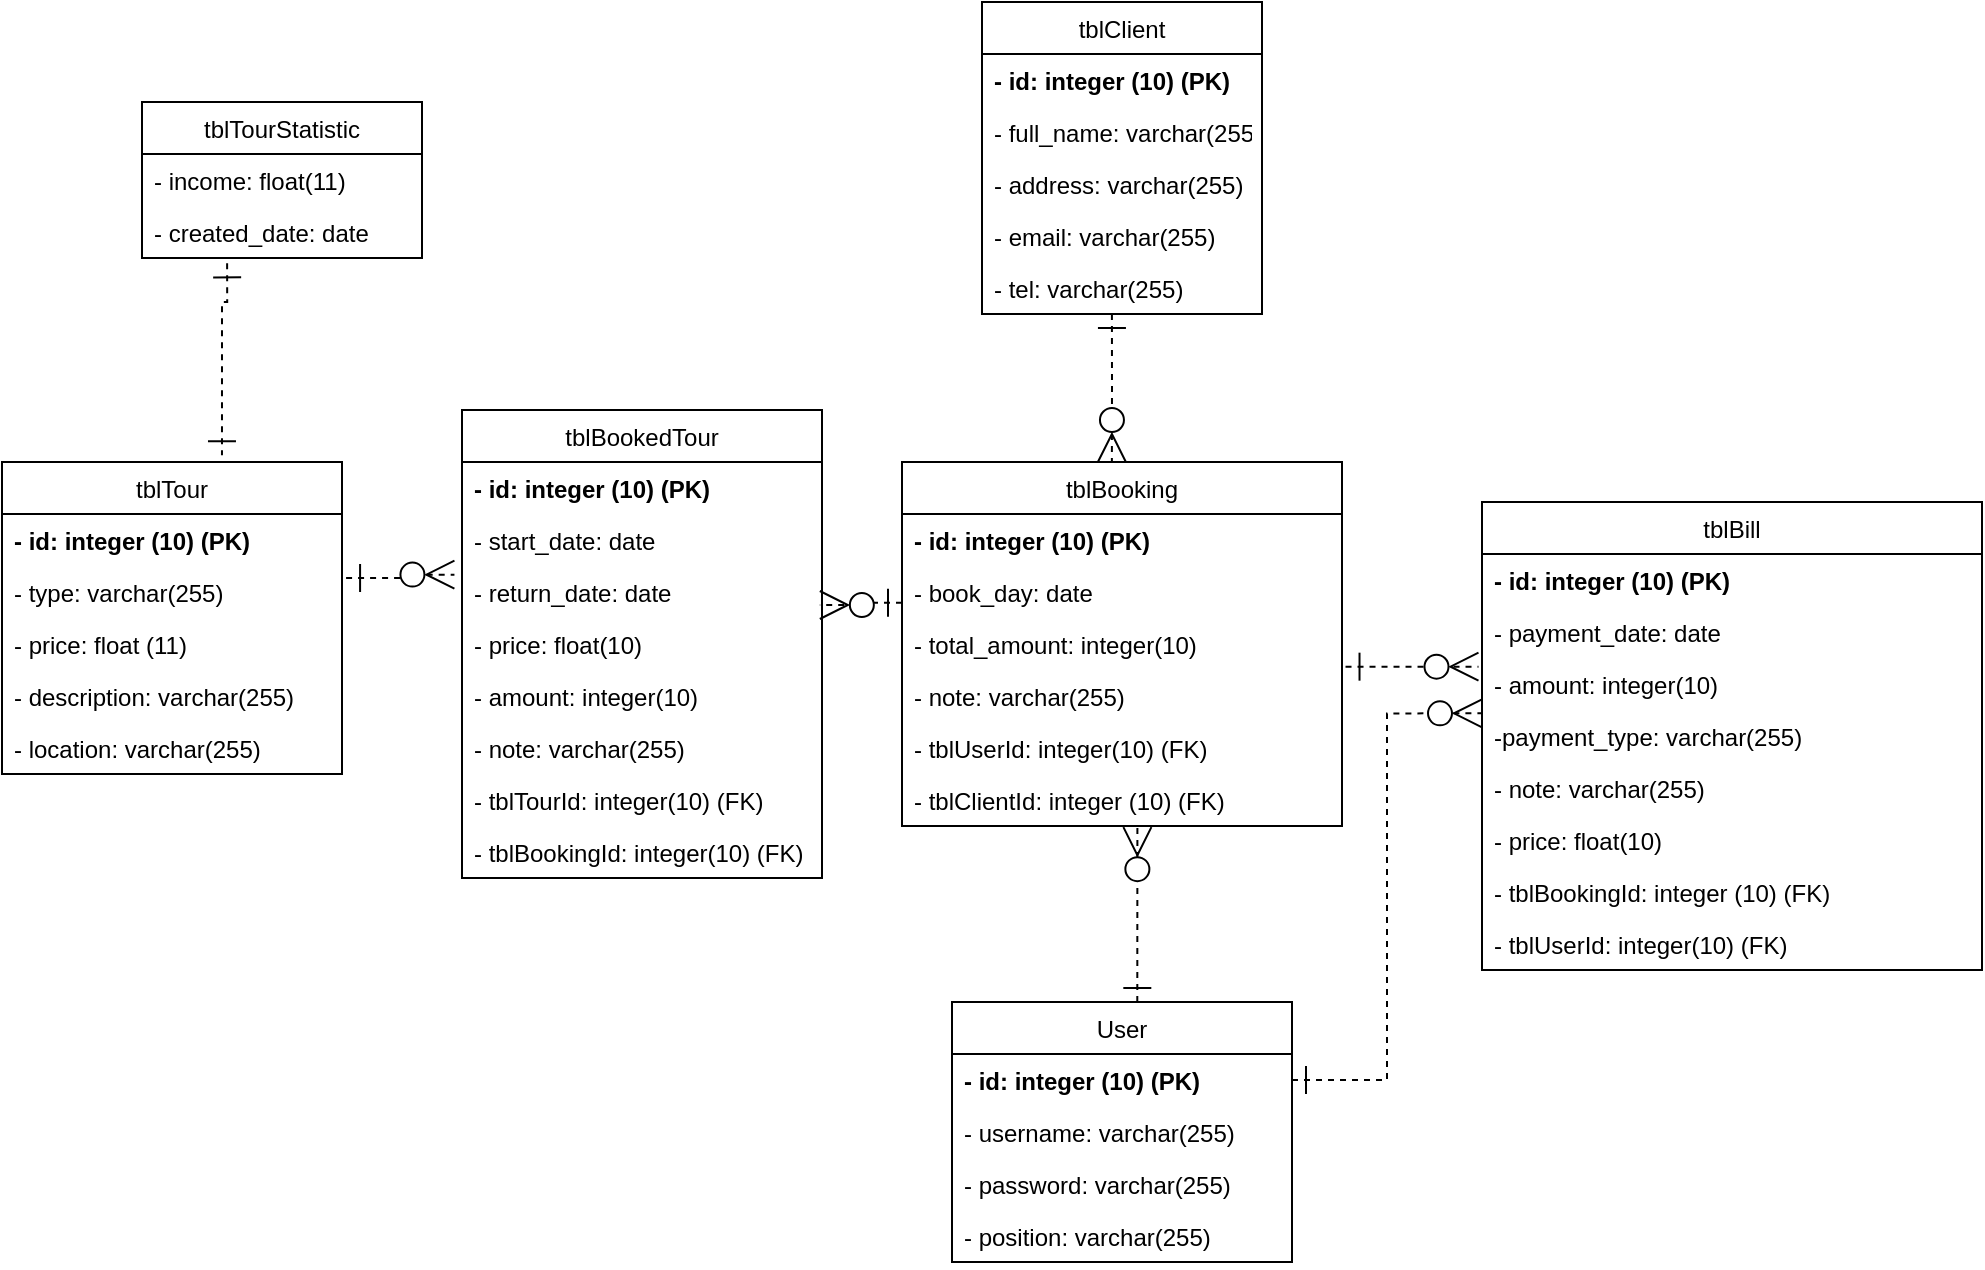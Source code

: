 <mxfile version="14.6.10" type="github">
  <diagram id="gys28ADMSe7vnVQDWKgh" name="Page-1">
    <mxGraphModel dx="1185" dy="621" grid="1" gridSize="10" guides="1" tooltips="1" connect="1" arrows="1" fold="1" page="1" pageScale="1" pageWidth="850" pageHeight="1100" math="0" shadow="0">
      <root>
        <mxCell id="0" />
        <mxCell id="1" parent="0" />
        <mxCell id="QfVgs8F6MnPGC0xmP2LL-1" value="tblClient" style="swimlane;fontStyle=0;childLayout=stackLayout;horizontal=1;startSize=26;fillColor=none;horizontalStack=0;resizeParent=1;resizeParentMax=0;resizeLast=0;collapsible=1;marginBottom=0;" parent="1" vertex="1">
          <mxGeometry x="610" y="60" width="140" height="156" as="geometry" />
        </mxCell>
        <mxCell id="QfVgs8F6MnPGC0xmP2LL-2" value="- id: integer (10) (PK)" style="text;strokeColor=none;fillColor=none;align=left;verticalAlign=top;spacingLeft=4;spacingRight=4;overflow=hidden;rotatable=0;points=[[0,0.5],[1,0.5]];portConstraint=eastwest;fontStyle=1" parent="QfVgs8F6MnPGC0xmP2LL-1" vertex="1">
          <mxGeometry y="26" width="140" height="26" as="geometry" />
        </mxCell>
        <mxCell id="QfVgs8F6MnPGC0xmP2LL-3" value="- full_name: varchar(255)&#xa;" style="text;strokeColor=none;fillColor=none;align=left;verticalAlign=top;spacingLeft=4;spacingRight=4;overflow=hidden;rotatable=0;points=[[0,0.5],[1,0.5]];portConstraint=eastwest;" parent="QfVgs8F6MnPGC0xmP2LL-1" vertex="1">
          <mxGeometry y="52" width="140" height="26" as="geometry" />
        </mxCell>
        <mxCell id="QfVgs8F6MnPGC0xmP2LL-4" value="- address: varchar(255)" style="text;strokeColor=none;fillColor=none;align=left;verticalAlign=top;spacingLeft=4;spacingRight=4;overflow=hidden;rotatable=0;points=[[0,0.5],[1,0.5]];portConstraint=eastwest;" parent="QfVgs8F6MnPGC0xmP2LL-1" vertex="1">
          <mxGeometry y="78" width="140" height="26" as="geometry" />
        </mxCell>
        <mxCell id="QfVgs8F6MnPGC0xmP2LL-5" value="- email: varchar(255)" style="text;strokeColor=none;fillColor=none;align=left;verticalAlign=top;spacingLeft=4;spacingRight=4;overflow=hidden;rotatable=0;points=[[0,0.5],[1,0.5]];portConstraint=eastwest;" parent="QfVgs8F6MnPGC0xmP2LL-1" vertex="1">
          <mxGeometry y="104" width="140" height="26" as="geometry" />
        </mxCell>
        <mxCell id="QfVgs8F6MnPGC0xmP2LL-6" value="- tel: varchar(255)" style="text;strokeColor=none;fillColor=none;align=left;verticalAlign=top;spacingLeft=4;spacingRight=4;overflow=hidden;rotatable=0;points=[[0,0.5],[1,0.5]];portConstraint=eastwest;" parent="QfVgs8F6MnPGC0xmP2LL-1" vertex="1">
          <mxGeometry y="130" width="140" height="26" as="geometry" />
        </mxCell>
        <mxCell id="QfVgs8F6MnPGC0xmP2LL-7" value="tblTour" style="swimlane;fontStyle=0;childLayout=stackLayout;horizontal=1;startSize=26;fillColor=none;horizontalStack=0;resizeParent=1;resizeParentMax=0;resizeLast=0;collapsible=1;marginBottom=0;" parent="1" vertex="1">
          <mxGeometry x="120" y="290" width="170" height="156" as="geometry" />
        </mxCell>
        <mxCell id="QfVgs8F6MnPGC0xmP2LL-8" value="- id: integer (10) (PK)" style="text;strokeColor=none;fillColor=none;align=left;verticalAlign=top;spacingLeft=4;spacingRight=4;overflow=hidden;rotatable=0;points=[[0,0.5],[1,0.5]];portConstraint=eastwest;fontStyle=1" parent="QfVgs8F6MnPGC0xmP2LL-7" vertex="1">
          <mxGeometry y="26" width="170" height="26" as="geometry" />
        </mxCell>
        <mxCell id="QfVgs8F6MnPGC0xmP2LL-9" value="- type: varchar(255)" style="text;strokeColor=none;fillColor=none;align=left;verticalAlign=top;spacingLeft=4;spacingRight=4;overflow=hidden;rotatable=0;points=[[0,0.5],[1,0.5]];portConstraint=eastwest;" parent="QfVgs8F6MnPGC0xmP2LL-7" vertex="1">
          <mxGeometry y="52" width="170" height="26" as="geometry" />
        </mxCell>
        <mxCell id="QfVgs8F6MnPGC0xmP2LL-10" value="- price: float (11)" style="text;strokeColor=none;fillColor=none;align=left;verticalAlign=top;spacingLeft=4;spacingRight=4;overflow=hidden;rotatable=0;points=[[0,0.5],[1,0.5]];portConstraint=eastwest;" parent="QfVgs8F6MnPGC0xmP2LL-7" vertex="1">
          <mxGeometry y="78" width="170" height="26" as="geometry" />
        </mxCell>
        <mxCell id="QfVgs8F6MnPGC0xmP2LL-11" value="- description: varchar(255)" style="text;strokeColor=none;fillColor=none;align=left;verticalAlign=top;spacingLeft=4;spacingRight=4;overflow=hidden;rotatable=0;points=[[0,0.5],[1,0.5]];portConstraint=eastwest;" parent="QfVgs8F6MnPGC0xmP2LL-7" vertex="1">
          <mxGeometry y="104" width="170" height="26" as="geometry" />
        </mxCell>
        <mxCell id="QfVgs8F6MnPGC0xmP2LL-12" value="- location: varchar(255)" style="text;strokeColor=none;fillColor=none;align=left;verticalAlign=top;spacingLeft=4;spacingRight=4;overflow=hidden;rotatable=0;points=[[0,0.5],[1,0.5]];portConstraint=eastwest;" parent="QfVgs8F6MnPGC0xmP2LL-7" vertex="1">
          <mxGeometry y="130" width="170" height="26" as="geometry" />
        </mxCell>
        <mxCell id="wv53nOrqIjGvu9n16P8K-1" value="tblTourStatistic" style="swimlane;fontStyle=0;childLayout=stackLayout;horizontal=1;startSize=26;fillColor=none;horizontalStack=0;resizeParent=1;resizeParentMax=0;resizeLast=0;collapsible=1;marginBottom=0;" parent="1" vertex="1">
          <mxGeometry x="190" y="110" width="140" height="78" as="geometry" />
        </mxCell>
        <mxCell id="wv53nOrqIjGvu9n16P8K-2" value="- income: float(11)" style="text;strokeColor=none;fillColor=none;align=left;verticalAlign=top;spacingLeft=4;spacingRight=4;overflow=hidden;rotatable=0;points=[[0,0.5],[1,0.5]];portConstraint=eastwest;" parent="wv53nOrqIjGvu9n16P8K-1" vertex="1">
          <mxGeometry y="26" width="140" height="26" as="geometry" />
        </mxCell>
        <mxCell id="wv53nOrqIjGvu9n16P8K-3" value="- created_date: date" style="text;strokeColor=none;fillColor=none;align=left;verticalAlign=top;spacingLeft=4;spacingRight=4;overflow=hidden;rotatable=0;points=[[0,0.5],[1,0.5]];portConstraint=eastwest;" parent="wv53nOrqIjGvu9n16P8K-1" vertex="1">
          <mxGeometry y="52" width="140" height="26" as="geometry" />
        </mxCell>
        <mxCell id="wv53nOrqIjGvu9n16P8K-5" value="tblBookedTour" style="swimlane;fontStyle=0;childLayout=stackLayout;horizontal=1;startSize=26;fillColor=none;horizontalStack=0;resizeParent=1;resizeParentMax=0;resizeLast=0;collapsible=1;marginBottom=0;" parent="1" vertex="1">
          <mxGeometry x="350" y="264" width="180" height="234" as="geometry" />
        </mxCell>
        <mxCell id="wv53nOrqIjGvu9n16P8K-6" value="- id: integer (10) (PK)" style="text;strokeColor=none;fillColor=none;align=left;verticalAlign=top;spacingLeft=4;spacingRight=4;overflow=hidden;rotatable=0;points=[[0,0.5],[1,0.5]];portConstraint=eastwest;fontStyle=1" parent="wv53nOrqIjGvu9n16P8K-5" vertex="1">
          <mxGeometry y="26" width="180" height="26" as="geometry" />
        </mxCell>
        <mxCell id="wv53nOrqIjGvu9n16P8K-7" value="- start_date: date" style="text;strokeColor=none;fillColor=none;align=left;verticalAlign=top;spacingLeft=4;spacingRight=4;overflow=hidden;rotatable=0;points=[[0,0.5],[1,0.5]];portConstraint=eastwest;" parent="wv53nOrqIjGvu9n16P8K-5" vertex="1">
          <mxGeometry y="52" width="180" height="26" as="geometry" />
        </mxCell>
        <mxCell id="wv53nOrqIjGvu9n16P8K-8" value="- return_date: date" style="text;strokeColor=none;fillColor=none;align=left;verticalAlign=top;spacingLeft=4;spacingRight=4;overflow=hidden;rotatable=0;points=[[0,0.5],[1,0.5]];portConstraint=eastwest;" parent="wv53nOrqIjGvu9n16P8K-5" vertex="1">
          <mxGeometry y="78" width="180" height="26" as="geometry" />
        </mxCell>
        <mxCell id="wv53nOrqIjGvu9n16P8K-9" value="- price: float(10)" style="text;strokeColor=none;fillColor=none;align=left;verticalAlign=top;spacingLeft=4;spacingRight=4;overflow=hidden;rotatable=0;points=[[0,0.5],[1,0.5]];portConstraint=eastwest;" parent="wv53nOrqIjGvu9n16P8K-5" vertex="1">
          <mxGeometry y="104" width="180" height="26" as="geometry" />
        </mxCell>
        <mxCell id="wv53nOrqIjGvu9n16P8K-10" value="- amount: integer(10)" style="text;strokeColor=none;fillColor=none;align=left;verticalAlign=top;spacingLeft=4;spacingRight=4;overflow=hidden;rotatable=0;points=[[0,0.5],[1,0.5]];portConstraint=eastwest;" parent="wv53nOrqIjGvu9n16P8K-5" vertex="1">
          <mxGeometry y="130" width="180" height="26" as="geometry" />
        </mxCell>
        <mxCell id="wv53nOrqIjGvu9n16P8K-11" value="- note: varchar(255)" style="text;strokeColor=none;fillColor=none;align=left;verticalAlign=top;spacingLeft=4;spacingRight=4;overflow=hidden;rotatable=0;points=[[0,0.5],[1,0.5]];portConstraint=eastwest;" parent="wv53nOrqIjGvu9n16P8K-5" vertex="1">
          <mxGeometry y="156" width="180" height="26" as="geometry" />
        </mxCell>
        <mxCell id="wv53nOrqIjGvu9n16P8K-12" value="- tblTourId: integer(10) (FK)" style="text;strokeColor=none;fillColor=none;align=left;verticalAlign=top;spacingLeft=4;spacingRight=4;overflow=hidden;rotatable=0;points=[[0,0.5],[1,0.5]];portConstraint=eastwest;" parent="wv53nOrqIjGvu9n16P8K-5" vertex="1">
          <mxGeometry y="182" width="180" height="26" as="geometry" />
        </mxCell>
        <mxCell id="wv53nOrqIjGvu9n16P8K-30" value="- tblBookingId: integer(10) (FK)" style="text;strokeColor=none;fillColor=none;align=left;verticalAlign=top;spacingLeft=4;spacingRight=4;overflow=hidden;rotatable=0;points=[[0,0.5],[1,0.5]];portConstraint=eastwest;" parent="wv53nOrqIjGvu9n16P8K-5" vertex="1">
          <mxGeometry y="208" width="180" height="26" as="geometry" />
        </mxCell>
        <mxCell id="wv53nOrqIjGvu9n16P8K-13" value="tblBooking" style="swimlane;fontStyle=0;childLayout=stackLayout;horizontal=1;startSize=26;fillColor=none;horizontalStack=0;resizeParent=1;resizeParentMax=0;resizeLast=0;collapsible=1;marginBottom=0;" parent="1" vertex="1">
          <mxGeometry x="570" y="290" width="220" height="182" as="geometry" />
        </mxCell>
        <mxCell id="wv53nOrqIjGvu9n16P8K-14" value="- id: integer (10) (PK)" style="text;strokeColor=none;fillColor=none;align=left;verticalAlign=top;spacingLeft=4;spacingRight=4;overflow=hidden;rotatable=0;points=[[0,0.5],[1,0.5]];portConstraint=eastwest;fontStyle=1" parent="wv53nOrqIjGvu9n16P8K-13" vertex="1">
          <mxGeometry y="26" width="220" height="26" as="geometry" />
        </mxCell>
        <mxCell id="wv53nOrqIjGvu9n16P8K-15" value="- book_day: date" style="text;strokeColor=none;fillColor=none;align=left;verticalAlign=top;spacingLeft=4;spacingRight=4;overflow=hidden;rotatable=0;points=[[0,0.5],[1,0.5]];portConstraint=eastwest;" parent="wv53nOrqIjGvu9n16P8K-13" vertex="1">
          <mxGeometry y="52" width="220" height="26" as="geometry" />
        </mxCell>
        <mxCell id="wv53nOrqIjGvu9n16P8K-16" value="- total_amount: integer(10)" style="text;strokeColor=none;fillColor=none;align=left;verticalAlign=top;spacingLeft=4;spacingRight=4;overflow=hidden;rotatable=0;points=[[0,0.5],[1,0.5]];portConstraint=eastwest;" parent="wv53nOrqIjGvu9n16P8K-13" vertex="1">
          <mxGeometry y="78" width="220" height="26" as="geometry" />
        </mxCell>
        <mxCell id="wv53nOrqIjGvu9n16P8K-17" value="- note: varchar(255)" style="text;strokeColor=none;fillColor=none;align=left;verticalAlign=top;spacingLeft=4;spacingRight=4;overflow=hidden;rotatable=0;points=[[0,0.5],[1,0.5]];portConstraint=eastwest;" parent="wv53nOrqIjGvu9n16P8K-13" vertex="1">
          <mxGeometry y="104" width="220" height="26" as="geometry" />
        </mxCell>
        <mxCell id="wv53nOrqIjGvu9n16P8K-38" value="- tblUserId: integer(10) (FK)" style="text;strokeColor=none;fillColor=none;align=left;verticalAlign=top;spacingLeft=4;spacingRight=4;overflow=hidden;rotatable=0;points=[[0,0.5],[1,0.5]];portConstraint=eastwest;" parent="wv53nOrqIjGvu9n16P8K-13" vertex="1">
          <mxGeometry y="130" width="220" height="26" as="geometry" />
        </mxCell>
        <mxCell id="wv53nOrqIjGvu9n16P8K-39" value="- tblClientId: integer (10) (FK)" style="text;strokeColor=none;fillColor=none;align=left;verticalAlign=top;spacingLeft=4;spacingRight=4;overflow=hidden;rotatable=0;points=[[0,0.5],[1,0.5]];portConstraint=eastwest;" parent="wv53nOrqIjGvu9n16P8K-13" vertex="1">
          <mxGeometry y="156" width="220" height="26" as="geometry" />
        </mxCell>
        <mxCell id="wv53nOrqIjGvu9n16P8K-18" value="tblBill" style="swimlane;fontStyle=0;childLayout=stackLayout;horizontal=1;startSize=26;fillColor=none;horizontalStack=0;resizeParent=1;resizeParentMax=0;resizeLast=0;collapsible=1;marginBottom=0;" parent="1" vertex="1">
          <mxGeometry x="860" y="310" width="250" height="234" as="geometry" />
        </mxCell>
        <mxCell id="wv53nOrqIjGvu9n16P8K-19" value="- id: integer (10) (PK)" style="text;strokeColor=none;fillColor=none;align=left;verticalAlign=top;spacingLeft=4;spacingRight=4;overflow=hidden;rotatable=0;points=[[0,0.5],[1,0.5]];portConstraint=eastwest;fontStyle=1" parent="wv53nOrqIjGvu9n16P8K-18" vertex="1">
          <mxGeometry y="26" width="250" height="26" as="geometry" />
        </mxCell>
        <mxCell id="wv53nOrqIjGvu9n16P8K-20" value="- payment_date: date" style="text;strokeColor=none;fillColor=none;align=left;verticalAlign=top;spacingLeft=4;spacingRight=4;overflow=hidden;rotatable=0;points=[[0,0.5],[1,0.5]];portConstraint=eastwest;" parent="wv53nOrqIjGvu9n16P8K-18" vertex="1">
          <mxGeometry y="52" width="250" height="26" as="geometry" />
        </mxCell>
        <mxCell id="wv53nOrqIjGvu9n16P8K-21" value="- amount: integer(10)" style="text;strokeColor=none;fillColor=none;align=left;verticalAlign=top;spacingLeft=4;spacingRight=4;overflow=hidden;rotatable=0;points=[[0,0.5],[1,0.5]];portConstraint=eastwest;" parent="wv53nOrqIjGvu9n16P8K-18" vertex="1">
          <mxGeometry y="78" width="250" height="26" as="geometry" />
        </mxCell>
        <mxCell id="wv53nOrqIjGvu9n16P8K-22" value="-payment_type: varchar(255)" style="text;strokeColor=none;fillColor=none;align=left;verticalAlign=top;spacingLeft=4;spacingRight=4;overflow=hidden;rotatable=0;points=[[0,0.5],[1,0.5]];portConstraint=eastwest;" parent="wv53nOrqIjGvu9n16P8K-18" vertex="1">
          <mxGeometry y="104" width="250" height="26" as="geometry" />
        </mxCell>
        <mxCell id="wv53nOrqIjGvu9n16P8K-23" value="- note: varchar(255)" style="text;strokeColor=none;fillColor=none;align=left;verticalAlign=top;spacingLeft=4;spacingRight=4;overflow=hidden;rotatable=0;points=[[0,0.5],[1,0.5]];portConstraint=eastwest;" parent="wv53nOrqIjGvu9n16P8K-18" vertex="1">
          <mxGeometry y="130" width="250" height="26" as="geometry" />
        </mxCell>
        <mxCell id="wv53nOrqIjGvu9n16P8K-24" value="- price: float(10)" style="text;strokeColor=none;fillColor=none;align=left;verticalAlign=top;spacingLeft=4;spacingRight=4;overflow=hidden;rotatable=0;points=[[0,0.5],[1,0.5]];portConstraint=eastwest;" parent="wv53nOrqIjGvu9n16P8K-18" vertex="1">
          <mxGeometry y="156" width="250" height="26" as="geometry" />
        </mxCell>
        <mxCell id="wv53nOrqIjGvu9n16P8K-44" value="- tblBookingId: integer (10) (FK)" style="text;strokeColor=none;fillColor=none;align=left;verticalAlign=top;spacingLeft=4;spacingRight=4;overflow=hidden;rotatable=0;points=[[0,0.5],[1,0.5]];portConstraint=eastwest;" parent="wv53nOrqIjGvu9n16P8K-18" vertex="1">
          <mxGeometry y="182" width="250" height="26" as="geometry" />
        </mxCell>
        <mxCell id="wv53nOrqIjGvu9n16P8K-45" value="- tblUserId: integer(10) (FK)" style="text;strokeColor=none;fillColor=none;align=left;verticalAlign=top;spacingLeft=4;spacingRight=4;overflow=hidden;rotatable=0;points=[[0,0.5],[1,0.5]];portConstraint=eastwest;" parent="wv53nOrqIjGvu9n16P8K-18" vertex="1">
          <mxGeometry y="208" width="250" height="26" as="geometry" />
        </mxCell>
        <mxCell id="wv53nOrqIjGvu9n16P8K-25" value="User" style="swimlane;fontStyle=0;childLayout=stackLayout;horizontal=1;startSize=26;fillColor=none;horizontalStack=0;resizeParent=1;resizeParentMax=0;resizeLast=0;collapsible=1;marginBottom=0;" parent="1" vertex="1">
          <mxGeometry x="595" y="560" width="170" height="130" as="geometry" />
        </mxCell>
        <mxCell id="wv53nOrqIjGvu9n16P8K-26" value="- id: integer (10) (PK)" style="text;strokeColor=none;fillColor=none;align=left;verticalAlign=top;spacingLeft=4;spacingRight=4;overflow=hidden;rotatable=0;points=[[0,0.5],[1,0.5]];portConstraint=eastwest;fontStyle=1" parent="wv53nOrqIjGvu9n16P8K-25" vertex="1">
          <mxGeometry y="26" width="170" height="26" as="geometry" />
        </mxCell>
        <mxCell id="wv53nOrqIjGvu9n16P8K-27" value="- username: varchar(255)" style="text;strokeColor=none;fillColor=none;align=left;verticalAlign=top;spacingLeft=4;spacingRight=4;overflow=hidden;rotatable=0;points=[[0,0.5],[1,0.5]];portConstraint=eastwest;" parent="wv53nOrqIjGvu9n16P8K-25" vertex="1">
          <mxGeometry y="52" width="170" height="26" as="geometry" />
        </mxCell>
        <mxCell id="wv53nOrqIjGvu9n16P8K-28" value="- password: varchar(255)" style="text;strokeColor=none;fillColor=none;align=left;verticalAlign=top;spacingLeft=4;spacingRight=4;overflow=hidden;rotatable=0;points=[[0,0.5],[1,0.5]];portConstraint=eastwest;" parent="wv53nOrqIjGvu9n16P8K-25" vertex="1">
          <mxGeometry y="78" width="170" height="26" as="geometry" />
        </mxCell>
        <mxCell id="wv53nOrqIjGvu9n16P8K-29" value="- position: varchar(255)" style="text;strokeColor=none;fillColor=none;align=left;verticalAlign=top;spacingLeft=4;spacingRight=4;overflow=hidden;rotatable=0;points=[[0,0.5],[1,0.5]];portConstraint=eastwest;" parent="wv53nOrqIjGvu9n16P8K-25" vertex="1">
          <mxGeometry y="104" width="170" height="26" as="geometry" />
        </mxCell>
        <mxCell id="wv53nOrqIjGvu9n16P8K-35" value="" style="endArrow=ERone;startArrow=ERone;html=1;rounded=0;edgeStyle=orthogonalEdgeStyle;dashed=1;startFill=0;endFill=0;strokeWidth=1;endSize=12;startSize=12;entryX=0.647;entryY=-0.022;entryDx=0;entryDy=0;entryPerimeter=0;exitX=0.304;exitY=1.103;exitDx=0;exitDy=0;exitPerimeter=0;" parent="1" source="wv53nOrqIjGvu9n16P8K-3" target="QfVgs8F6MnPGC0xmP2LL-7" edge="1">
          <mxGeometry width="50" height="50" relative="1" as="geometry">
            <mxPoint x="261" y="210" as="sourcePoint" />
            <mxPoint x="261" y="260" as="targetPoint" />
            <Array as="points">
              <mxPoint x="233" y="210" />
              <mxPoint x="230" y="210" />
            </Array>
          </mxGeometry>
        </mxCell>
        <mxCell id="wv53nOrqIjGvu9n16P8K-36" value="" style="endArrow=ERzeroToMany;startArrow=ERone;html=1;rounded=0;edgeStyle=orthogonalEdgeStyle;dashed=1;startSize=12;endSize=12;strokeWidth=1;exitX=1.012;exitY=0.231;exitDx=0;exitDy=0;exitPerimeter=0;entryX=-0.021;entryY=1.167;entryDx=0;entryDy=0;entryPerimeter=0;startFill=0;endFill=1;" parent="1" source="QfVgs8F6MnPGC0xmP2LL-9" target="wv53nOrqIjGvu9n16P8K-7" edge="1">
          <mxGeometry width="50" height="50" relative="1" as="geometry">
            <mxPoint x="270" y="270" as="sourcePoint" />
            <mxPoint x="330" y="349" as="targetPoint" />
          </mxGeometry>
        </mxCell>
        <mxCell id="wv53nOrqIjGvu9n16P8K-37" value="" style="endArrow=ERzeroToMany;startArrow=ERone;html=1;rounded=0;edgeStyle=orthogonalEdgeStyle;dashed=1;startSize=12;endSize=12;strokeWidth=1;exitX=0;exitY=0.708;exitDx=0;exitDy=0;exitPerimeter=0;startFill=0;endFill=1;entryX=0.994;entryY=0.75;entryDx=0;entryDy=0;entryPerimeter=0;" parent="1" source="wv53nOrqIjGvu9n16P8K-15" target="wv53nOrqIjGvu9n16P8K-8" edge="1">
          <mxGeometry width="50" height="50" relative="1" as="geometry">
            <mxPoint x="262.04" y="358.006" as="sourcePoint" />
            <mxPoint x="470" y="360" as="targetPoint" />
          </mxGeometry>
        </mxCell>
        <mxCell id="wv53nOrqIjGvu9n16P8K-40" value="" style="endArrow=ERzeroToMany;startArrow=ERone;html=1;rounded=0;edgeStyle=orthogonalEdgeStyle;dashed=1;startSize=12;endSize=12;strokeWidth=1;startFill=0;endFill=1;exitX=0.464;exitY=1;exitDx=0;exitDy=0;exitPerimeter=0;entryX=0.477;entryY=0;entryDx=0;entryDy=0;entryPerimeter=0;" parent="1" source="QfVgs8F6MnPGC0xmP2LL-6" target="wv53nOrqIjGvu9n16P8K-13" edge="1">
          <mxGeometry width="50" height="50" relative="1" as="geometry">
            <mxPoint x="675" y="220" as="sourcePoint" />
            <mxPoint x="675" y="280" as="targetPoint" />
          </mxGeometry>
        </mxCell>
        <mxCell id="wv53nOrqIjGvu9n16P8K-41" value="" style="endArrow=ERzeroToMany;startArrow=ERone;html=1;rounded=0;edgeStyle=orthogonalEdgeStyle;dashed=1;startSize=12;endSize=12;strokeWidth=1;startFill=0;endFill=1;entryX=0.535;entryY=1.022;entryDx=0;entryDy=0;entryPerimeter=0;exitX=0.545;exitY=0;exitDx=0;exitDy=0;exitPerimeter=0;" parent="1" source="wv53nOrqIjGvu9n16P8K-25" target="wv53nOrqIjGvu9n16P8K-39" edge="1">
          <mxGeometry width="50" height="50" relative="1" as="geometry">
            <mxPoint x="688" y="540" as="sourcePoint" />
            <mxPoint x="685" y="490" as="targetPoint" />
          </mxGeometry>
        </mxCell>
        <mxCell id="wv53nOrqIjGvu9n16P8K-42" value="" style="endArrow=ERzeroToMany;startArrow=ERone;html=1;rounded=0;edgeStyle=orthogonalEdgeStyle;dashed=1;startSize=12;endSize=12;strokeWidth=1;startFill=0;endFill=1;entryX=-0.007;entryY=0.167;entryDx=0;entryDy=0;entryPerimeter=0;exitX=1.008;exitY=0.936;exitDx=0;exitDy=0;exitPerimeter=0;" parent="1" source="wv53nOrqIjGvu9n16P8K-16" target="wv53nOrqIjGvu9n16P8K-21" edge="1">
          <mxGeometry width="50" height="50" relative="1" as="geometry">
            <mxPoint x="830" y="392" as="sourcePoint" />
            <mxPoint x="697.7" y="482.572" as="targetPoint" />
          </mxGeometry>
        </mxCell>
        <mxCell id="wv53nOrqIjGvu9n16P8K-43" value="" style="endArrow=ERzeroToMany;startArrow=ERone;html=1;rounded=0;edgeStyle=orthogonalEdgeStyle;dashed=1;startSize=12;endSize=12;strokeWidth=1;startFill=0;endFill=1;exitX=1;exitY=0.5;exitDx=0;exitDy=0;entryX=0;entryY=0.064;entryDx=0;entryDy=0;entryPerimeter=0;" parent="1" source="wv53nOrqIjGvu9n16P8K-26" target="wv53nOrqIjGvu9n16P8K-22" edge="1">
          <mxGeometry width="50" height="50" relative="1" as="geometry">
            <mxPoint x="801.76" y="402.336" as="sourcePoint" />
            <mxPoint x="920" y="420" as="targetPoint" />
          </mxGeometry>
        </mxCell>
      </root>
    </mxGraphModel>
  </diagram>
</mxfile>

